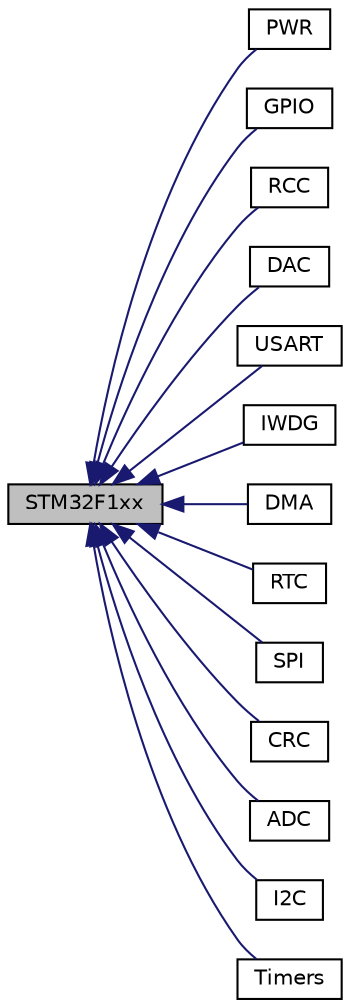 digraph "STM32F1xx"
{
  edge [fontname="Helvetica",fontsize="10",labelfontname="Helvetica",labelfontsize="10"];
  node [fontname="Helvetica",fontsize="10",shape=record];
  rankdir=LR;
  Node8 [label="PWR",height=0.2,width=0.4,color="black", fillcolor="white", style="filled",URL="$group__pwr-file.html",tooltip="libopencm3 STM32F1xx Power Control"];
  Node5 [label="GPIO",height=0.2,width=0.4,color="black", fillcolor="white", style="filled",URL="$group__gpio__file.html",tooltip="libopencm3 STM32F1xx General Purpose I/O"];
  Node9 [label="RCC",height=0.2,width=0.4,color="black", fillcolor="white", style="filled",URL="$group__STM32F1xx-rcc-file.html",tooltip="libopencm3 STM32F1xx Reset and Clock Control"];
  Node3 [label="DAC",height=0.2,width=0.4,color="black", fillcolor="white", style="filled",URL="$group__dac__file.html",tooltip="libopencm3 STM32F1xx DAC"];
  Node13 [label="USART",height=0.2,width=0.4,color="black", fillcolor="white", style="filled",URL="$group__usart__file.html",tooltip="libopencm3 STM32F1xx USART"];
  Node7 [label="IWDG",height=0.2,width=0.4,color="black", fillcolor="white", style="filled",URL="$group__iwdg__file.html",tooltip="libopencm3 STM32F1xx Independent Watchdog Timer"];
  Node4 [label="DMA",height=0.2,width=0.4,color="black", fillcolor="white", style="filled",URL="$group__dma__file.html",tooltip="libopencm3 STM32F1xx DMA"];
  Node10 [label="RTC",height=0.2,width=0.4,color="black", fillcolor="white", style="filled",URL="$group__rtc__file.html",tooltip="libopencm3 STM32F1xx RTC"];
  Node11 [label="SPI",height=0.2,width=0.4,color="black", fillcolor="white", style="filled",URL="$group__spi__file.html",tooltip="libopencm3 STM32F1xx SPI"];
  Node2 [label="CRC",height=0.2,width=0.4,color="black", fillcolor="white", style="filled",URL="$group__crc__file.html",tooltip="libopencm3 STM32F1xx CRC"];
  Node1 [label="ADC",height=0.2,width=0.4,color="black", fillcolor="white", style="filled",URL="$group__STM32F1xx__adc__file.html",tooltip="libopencm3 STM32F1xx Analog to Digital Converters"];
  Node6 [label="I2C",height=0.2,width=0.4,color="black", fillcolor="white", style="filled",URL="$group__i2c__file.html",tooltip="libopencm3 STM32F1xx I2C"];
  Node0 [label="STM32F1xx",height=0.2,width=0.4,color="black", fillcolor="grey75", style="filled" fontcolor="black"];
  Node12 [label="Timers",height=0.2,width=0.4,color="black", fillcolor="white", style="filled",URL="$group__timer__file.html",tooltip="libopencm3 STM32F1xx Timers"];
  Node0->Node1 [shape=plaintext, color="midnightblue", dir="back", style="solid"];
  Node0->Node2 [shape=plaintext, color="midnightblue", dir="back", style="solid"];
  Node0->Node3 [shape=plaintext, color="midnightblue", dir="back", style="solid"];
  Node0->Node4 [shape=plaintext, color="midnightblue", dir="back", style="solid"];
  Node0->Node5 [shape=plaintext, color="midnightblue", dir="back", style="solid"];
  Node0->Node6 [shape=plaintext, color="midnightblue", dir="back", style="solid"];
  Node0->Node7 [shape=plaintext, color="midnightblue", dir="back", style="solid"];
  Node0->Node8 [shape=plaintext, color="midnightblue", dir="back", style="solid"];
  Node0->Node9 [shape=plaintext, color="midnightblue", dir="back", style="solid"];
  Node0->Node10 [shape=plaintext, color="midnightblue", dir="back", style="solid"];
  Node0->Node11 [shape=plaintext, color="midnightblue", dir="back", style="solid"];
  Node0->Node12 [shape=plaintext, color="midnightblue", dir="back", style="solid"];
  Node0->Node13 [shape=plaintext, color="midnightblue", dir="back", style="solid"];
}
